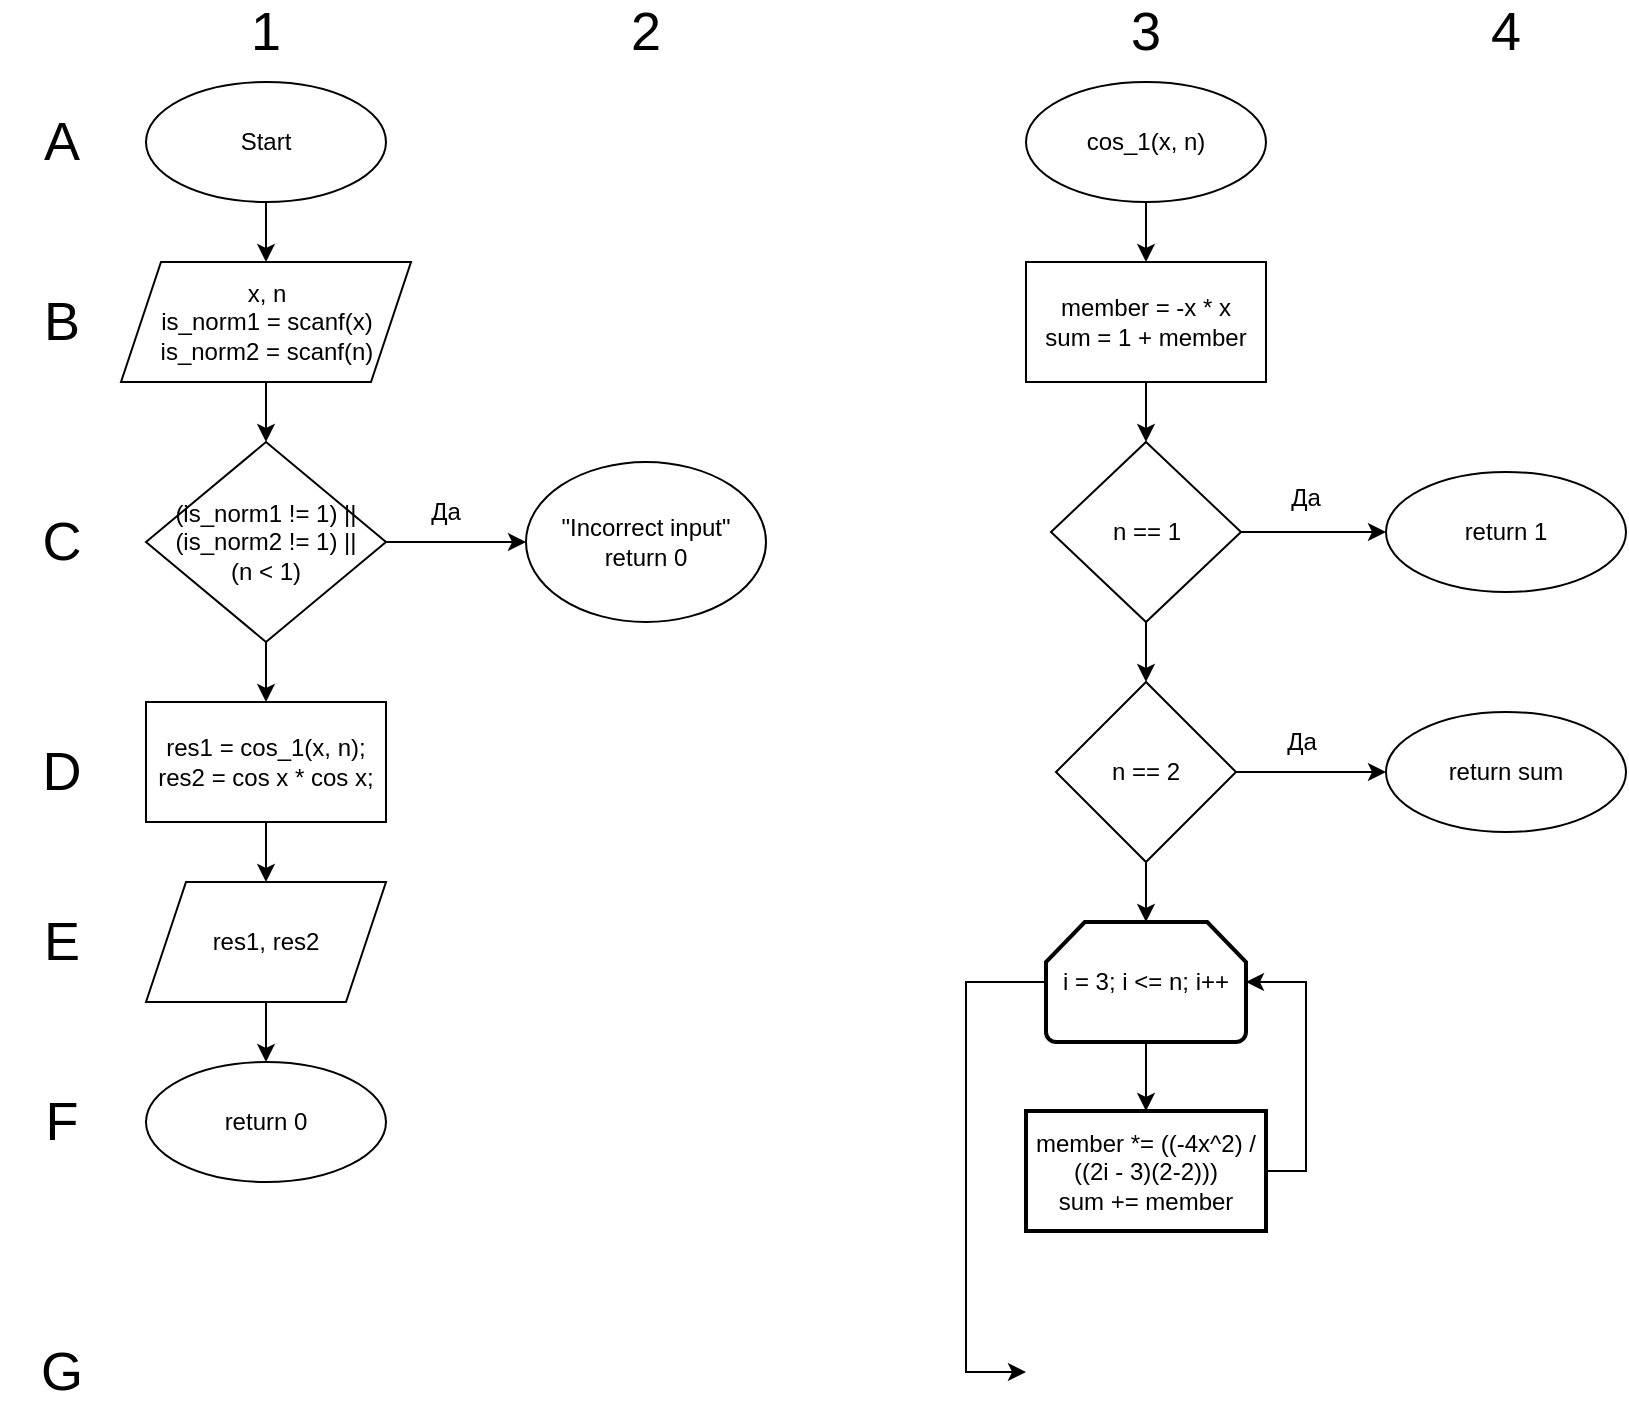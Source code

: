 <mxfile version="20.4.0" type="github">
  <diagram id="qTtcVOJ4ErR_S3zqV3l9" name="Страница 1">
    <mxGraphModel dx="1865" dy="1740" grid="1" gridSize="10" guides="1" tooltips="1" connect="1" arrows="1" fold="1" page="1" pageScale="1" pageWidth="827" pageHeight="1169" math="0" shadow="0">
      <root>
        <mxCell id="0" />
        <mxCell id="1" parent="0" />
        <mxCell id="7ulog912auHwQrE-v7mK-1" value="" style="edgeStyle=orthogonalEdgeStyle;rounded=0;orthogonalLoop=1;jettySize=auto;html=1;" edge="1" parent="1" source="7ulog912auHwQrE-v7mK-2" target="7ulog912auHwQrE-v7mK-4">
          <mxGeometry relative="1" as="geometry" />
        </mxCell>
        <mxCell id="7ulog912auHwQrE-v7mK-2" value="Start" style="ellipse;whiteSpace=wrap;html=1;" vertex="1" parent="1">
          <mxGeometry x="60" y="10" width="120" height="60" as="geometry" />
        </mxCell>
        <mxCell id="7ulog912auHwQrE-v7mK-3" value="" style="edgeStyle=orthogonalEdgeStyle;rounded=0;orthogonalLoop=1;jettySize=auto;html=1;" edge="1" parent="1" source="7ulog912auHwQrE-v7mK-4" target="7ulog912auHwQrE-v7mK-7">
          <mxGeometry relative="1" as="geometry" />
        </mxCell>
        <mxCell id="7ulog912auHwQrE-v7mK-4" value="x, n&lt;br&gt;is_norm1 = scanf(x)&lt;br&gt;is_norm2 = scanf(n)" style="shape=parallelogram;perimeter=parallelogramPerimeter;whiteSpace=wrap;html=1;fixedSize=1;" vertex="1" parent="1">
          <mxGeometry x="47.5" y="100" width="145" height="60" as="geometry" />
        </mxCell>
        <mxCell id="7ulog912auHwQrE-v7mK-5" value="" style="edgeStyle=orthogonalEdgeStyle;rounded=0;orthogonalLoop=1;jettySize=auto;html=1;" edge="1" parent="1" source="7ulog912auHwQrE-v7mK-7">
          <mxGeometry relative="1" as="geometry">
            <mxPoint x="250" y="240" as="targetPoint" />
          </mxGeometry>
        </mxCell>
        <mxCell id="7ulog912auHwQrE-v7mK-6" value="" style="edgeStyle=orthogonalEdgeStyle;rounded=0;orthogonalLoop=1;jettySize=auto;html=1;" edge="1" parent="1" source="7ulog912auHwQrE-v7mK-7" target="7ulog912auHwQrE-v7mK-10">
          <mxGeometry relative="1" as="geometry" />
        </mxCell>
        <mxCell id="7ulog912auHwQrE-v7mK-7" value="(is_norm1 != 1) ||&lt;br&gt;(is_norm2 != 1) ||&lt;br&gt;(n &amp;lt; 1)" style="rhombus;whiteSpace=wrap;html=1;" vertex="1" parent="1">
          <mxGeometry x="60" y="190" width="120" height="100" as="geometry" />
        </mxCell>
        <mxCell id="7ulog912auHwQrE-v7mK-8" value="&quot;Incorrect input&quot;&lt;br&gt;return 0" style="ellipse;whiteSpace=wrap;html=1;" vertex="1" parent="1">
          <mxGeometry x="250" y="200" width="120" height="80" as="geometry" />
        </mxCell>
        <mxCell id="7ulog912auHwQrE-v7mK-9" value="" style="edgeStyle=orthogonalEdgeStyle;rounded=0;orthogonalLoop=1;jettySize=auto;html=1;" edge="1" parent="1" source="7ulog912auHwQrE-v7mK-10" target="7ulog912auHwQrE-v7mK-12">
          <mxGeometry relative="1" as="geometry" />
        </mxCell>
        <mxCell id="7ulog912auHwQrE-v7mK-10" value="res1 = cos_1(x, n);&lt;br&gt;res2 = cos x * cos x;" style="whiteSpace=wrap;html=1;" vertex="1" parent="1">
          <mxGeometry x="60" y="320" width="120" height="60" as="geometry" />
        </mxCell>
        <mxCell id="7ulog912auHwQrE-v7mK-11" value="" style="edgeStyle=orthogonalEdgeStyle;rounded=0;orthogonalLoop=1;jettySize=auto;html=1;" edge="1" parent="1" source="7ulog912auHwQrE-v7mK-12" target="7ulog912auHwQrE-v7mK-13">
          <mxGeometry relative="1" as="geometry" />
        </mxCell>
        <mxCell id="7ulog912auHwQrE-v7mK-12" value="res1, res2" style="shape=parallelogram;perimeter=parallelogramPerimeter;whiteSpace=wrap;html=1;fixedSize=1;" vertex="1" parent="1">
          <mxGeometry x="60" y="410" width="120" height="60" as="geometry" />
        </mxCell>
        <mxCell id="7ulog912auHwQrE-v7mK-13" value="return 0" style="ellipse;whiteSpace=wrap;html=1;" vertex="1" parent="1">
          <mxGeometry x="60" y="500" width="120" height="60" as="geometry" />
        </mxCell>
        <mxCell id="7ulog912auHwQrE-v7mK-14" value="" style="edgeStyle=orthogonalEdgeStyle;rounded=0;orthogonalLoop=1;jettySize=auto;html=1;" edge="1" parent="1" source="7ulog912auHwQrE-v7mK-15" target="7ulog912auHwQrE-v7mK-17">
          <mxGeometry relative="1" as="geometry" />
        </mxCell>
        <mxCell id="7ulog912auHwQrE-v7mK-15" value="cos_1(x, n)" style="ellipse;whiteSpace=wrap;html=1;" vertex="1" parent="1">
          <mxGeometry x="500" y="10" width="120" height="60" as="geometry" />
        </mxCell>
        <mxCell id="7ulog912auHwQrE-v7mK-16" value="" style="edgeStyle=orthogonalEdgeStyle;rounded=0;orthogonalLoop=1;jettySize=auto;html=1;" edge="1" parent="1" source="7ulog912auHwQrE-v7mK-17" target="7ulog912auHwQrE-v7mK-20">
          <mxGeometry relative="1" as="geometry" />
        </mxCell>
        <mxCell id="7ulog912auHwQrE-v7mK-17" value="member = -x * x&lt;br&gt;sum = 1 + member" style="whiteSpace=wrap;html=1;" vertex="1" parent="1">
          <mxGeometry x="500" y="100" width="120" height="60" as="geometry" />
        </mxCell>
        <mxCell id="7ulog912auHwQrE-v7mK-18" value="" style="edgeStyle=orthogonalEdgeStyle;rounded=0;orthogonalLoop=1;jettySize=auto;html=1;" edge="1" parent="1" source="7ulog912auHwQrE-v7mK-20" target="7ulog912auHwQrE-v7mK-21">
          <mxGeometry relative="1" as="geometry" />
        </mxCell>
        <mxCell id="7ulog912auHwQrE-v7mK-19" value="" style="edgeStyle=orthogonalEdgeStyle;rounded=0;orthogonalLoop=1;jettySize=auto;html=1;" edge="1" parent="1" source="7ulog912auHwQrE-v7mK-20" target="7ulog912auHwQrE-v7mK-24">
          <mxGeometry relative="1" as="geometry" />
        </mxCell>
        <mxCell id="7ulog912auHwQrE-v7mK-20" value="n == 1" style="rhombus;whiteSpace=wrap;html=1;" vertex="1" parent="1">
          <mxGeometry x="512.5" y="190" width="95" height="90" as="geometry" />
        </mxCell>
        <mxCell id="7ulog912auHwQrE-v7mK-21" value="return 1" style="ellipse;whiteSpace=wrap;html=1;" vertex="1" parent="1">
          <mxGeometry x="680" y="205" width="120" height="60" as="geometry" />
        </mxCell>
        <mxCell id="7ulog912auHwQrE-v7mK-22" value="" style="edgeStyle=orthogonalEdgeStyle;rounded=0;orthogonalLoop=1;jettySize=auto;html=1;" edge="1" parent="1" source="7ulog912auHwQrE-v7mK-24" target="7ulog912auHwQrE-v7mK-25">
          <mxGeometry relative="1" as="geometry" />
        </mxCell>
        <mxCell id="7ulog912auHwQrE-v7mK-23" value="" style="edgeStyle=orthogonalEdgeStyle;rounded=0;orthogonalLoop=1;jettySize=auto;html=1;" edge="1" parent="1" source="7ulog912auHwQrE-v7mK-24">
          <mxGeometry relative="1" as="geometry">
            <mxPoint x="560" y="430" as="targetPoint" />
          </mxGeometry>
        </mxCell>
        <mxCell id="7ulog912auHwQrE-v7mK-24" value="n == 2" style="rhombus;whiteSpace=wrap;html=1;" vertex="1" parent="1">
          <mxGeometry x="515" y="310" width="90" height="90" as="geometry" />
        </mxCell>
        <mxCell id="7ulog912auHwQrE-v7mK-25" value="return sum" style="ellipse;whiteSpace=wrap;html=1;" vertex="1" parent="1">
          <mxGeometry x="680" y="325" width="120" height="60" as="geometry" />
        </mxCell>
        <mxCell id="7ulog912auHwQrE-v7mK-26" value="" style="edgeStyle=orthogonalEdgeStyle;rounded=0;orthogonalLoop=1;jettySize=auto;html=1;" edge="1" parent="1" source="7ulog912auHwQrE-v7mK-28" target="7ulog912auHwQrE-v7mK-30">
          <mxGeometry relative="1" as="geometry" />
        </mxCell>
        <mxCell id="7ulog912auHwQrE-v7mK-27" style="edgeStyle=orthogonalEdgeStyle;rounded=0;orthogonalLoop=1;jettySize=auto;html=1;exitX=0;exitY=0.5;exitDx=0;exitDy=0;exitPerimeter=0;entryX=0;entryY=0.5;entryDx=0;entryDy=0;" edge="1" parent="1" source="7ulog912auHwQrE-v7mK-28">
          <mxGeometry relative="1" as="geometry">
            <mxPoint x="500" y="655" as="targetPoint" />
            <Array as="points">
              <mxPoint x="470" y="460" />
              <mxPoint x="470" y="655" />
            </Array>
          </mxGeometry>
        </mxCell>
        <mxCell id="7ulog912auHwQrE-v7mK-28" value="i = 3; i &amp;lt;= n; i++" style="strokeWidth=2;html=1;shape=mxgraph.flowchart.loop_limit;whiteSpace=wrap;" vertex="1" parent="1">
          <mxGeometry x="510" y="430" width="100" height="60" as="geometry" />
        </mxCell>
        <mxCell id="7ulog912auHwQrE-v7mK-29" style="edgeStyle=orthogonalEdgeStyle;rounded=0;orthogonalLoop=1;jettySize=auto;html=1;exitX=1;exitY=0.5;exitDx=0;exitDy=0;entryX=1;entryY=0.5;entryDx=0;entryDy=0;entryPerimeter=0;" edge="1" parent="1" source="7ulog912auHwQrE-v7mK-30" target="7ulog912auHwQrE-v7mK-28">
          <mxGeometry relative="1" as="geometry" />
        </mxCell>
        <mxCell id="7ulog912auHwQrE-v7mK-30" value="member *= ((-4x^2) / ((2i - 3)(2-2)))&lt;br&gt;sum += member" style="whiteSpace=wrap;html=1;strokeWidth=2;" vertex="1" parent="1">
          <mxGeometry x="500" y="524.5" width="120" height="60" as="geometry" />
        </mxCell>
        <mxCell id="7ulog912auHwQrE-v7mK-31" value="Да" style="text;html=1;strokeColor=none;fillColor=none;align=center;verticalAlign=middle;whiteSpace=wrap;rounded=0;" vertex="1" parent="1">
          <mxGeometry x="180" y="210" width="60" height="30" as="geometry" />
        </mxCell>
        <mxCell id="7ulog912auHwQrE-v7mK-32" value="Да" style="text;html=1;strokeColor=none;fillColor=none;align=center;verticalAlign=middle;whiteSpace=wrap;rounded=0;" vertex="1" parent="1">
          <mxGeometry x="610" y="200" width="60" height="35" as="geometry" />
        </mxCell>
        <mxCell id="7ulog912auHwQrE-v7mK-33" value="Да" style="text;html=1;strokeColor=none;fillColor=none;align=center;verticalAlign=middle;whiteSpace=wrap;rounded=0;" vertex="1" parent="1">
          <mxGeometry x="607.5" y="325" width="60" height="30" as="geometry" />
        </mxCell>
        <mxCell id="7ulog912auHwQrE-v7mK-34" value="&lt;font style=&quot;font-size: 27px;&quot;&gt;A&lt;/font&gt;" style="text;html=1;strokeColor=none;fillColor=none;align=center;verticalAlign=middle;whiteSpace=wrap;rounded=0;strokeWidth=10;" vertex="1" parent="1">
          <mxGeometry x="-12.5" y="25" width="60" height="30" as="geometry" />
        </mxCell>
        <mxCell id="7ulog912auHwQrE-v7mK-35" value="&lt;font style=&quot;font-size: 27px;&quot;&gt;B&lt;/font&gt;" style="text;html=1;strokeColor=none;fillColor=none;align=center;verticalAlign=middle;whiteSpace=wrap;rounded=0;strokeWidth=10;" vertex="1" parent="1">
          <mxGeometry x="-12.5" y="115" width="60" height="30" as="geometry" />
        </mxCell>
        <mxCell id="7ulog912auHwQrE-v7mK-36" value="&lt;font style=&quot;font-size: 27px;&quot;&gt;C&lt;/font&gt;" style="text;html=1;strokeColor=none;fillColor=none;align=center;verticalAlign=middle;whiteSpace=wrap;rounded=0;strokeWidth=10;" vertex="1" parent="1">
          <mxGeometry x="-12.5" y="225" width="60" height="30" as="geometry" />
        </mxCell>
        <mxCell id="7ulog912auHwQrE-v7mK-37" value="&lt;font style=&quot;font-size: 27px;&quot;&gt;D&lt;/font&gt;" style="text;html=1;strokeColor=none;fillColor=none;align=center;verticalAlign=middle;whiteSpace=wrap;rounded=0;strokeWidth=10;" vertex="1" parent="1">
          <mxGeometry x="-12.5" y="340" width="60" height="30" as="geometry" />
        </mxCell>
        <mxCell id="7ulog912auHwQrE-v7mK-38" value="&lt;font style=&quot;font-size: 27px;&quot;&gt;E&lt;/font&gt;" style="text;html=1;strokeColor=none;fillColor=none;align=center;verticalAlign=middle;whiteSpace=wrap;rounded=0;strokeWidth=10;" vertex="1" parent="1">
          <mxGeometry x="-12.5" y="425" width="60" height="30" as="geometry" />
        </mxCell>
        <mxCell id="7ulog912auHwQrE-v7mK-39" value="&lt;font style=&quot;font-size: 27px;&quot;&gt;F&lt;/font&gt;" style="text;html=1;strokeColor=none;fillColor=none;align=center;verticalAlign=middle;whiteSpace=wrap;rounded=0;strokeWidth=10;" vertex="1" parent="1">
          <mxGeometry x="-12.5" y="515" width="60" height="30" as="geometry" />
        </mxCell>
        <mxCell id="7ulog912auHwQrE-v7mK-40" value="&lt;font style=&quot;font-size: 27px;&quot;&gt;G&lt;/font&gt;" style="text;html=1;strokeColor=none;fillColor=none;align=center;verticalAlign=middle;whiteSpace=wrap;rounded=0;strokeWidth=10;" vertex="1" parent="1">
          <mxGeometry x="-12.5" y="640" width="60" height="30" as="geometry" />
        </mxCell>
        <mxCell id="7ulog912auHwQrE-v7mK-41" value="&lt;font style=&quot;font-size: 27px;&quot;&gt;1&lt;/font&gt;" style="text;html=1;strokeColor=none;fillColor=none;align=center;verticalAlign=middle;whiteSpace=wrap;rounded=0;strokeWidth=10;" vertex="1" parent="1">
          <mxGeometry x="90" y="-30" width="60" height="30" as="geometry" />
        </mxCell>
        <mxCell id="7ulog912auHwQrE-v7mK-42" value="&lt;font style=&quot;font-size: 27px;&quot;&gt;2&lt;/font&gt;" style="text;html=1;strokeColor=none;fillColor=none;align=center;verticalAlign=middle;whiteSpace=wrap;rounded=0;strokeWidth=10;" vertex="1" parent="1">
          <mxGeometry x="280" y="-30" width="60" height="30" as="geometry" />
        </mxCell>
        <mxCell id="7ulog912auHwQrE-v7mK-43" value="&lt;font style=&quot;font-size: 27px;&quot;&gt;3&lt;/font&gt;" style="text;html=1;strokeColor=none;fillColor=none;align=center;verticalAlign=middle;whiteSpace=wrap;rounded=0;strokeWidth=10;" vertex="1" parent="1">
          <mxGeometry x="530" y="-30" width="60" height="30" as="geometry" />
        </mxCell>
        <mxCell id="7ulog912auHwQrE-v7mK-44" value="&lt;font style=&quot;font-size: 27px;&quot;&gt;4&lt;/font&gt;" style="text;html=1;strokeColor=none;fillColor=none;align=center;verticalAlign=middle;whiteSpace=wrap;rounded=0;strokeWidth=10;" vertex="1" parent="1">
          <mxGeometry x="710" y="-30" width="60" height="30" as="geometry" />
        </mxCell>
      </root>
    </mxGraphModel>
  </diagram>
</mxfile>
